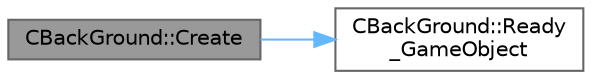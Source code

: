 digraph "CBackGround::Create"
{
 // LATEX_PDF_SIZE
  bgcolor="transparent";
  edge [fontname=Helvetica,fontsize=10,labelfontname=Helvetica,labelfontsize=10];
  node [fontname=Helvetica,fontsize=10,shape=box,height=0.2,width=0.4];
  rankdir="LR";
  Node1 [id="Node000001",label="CBackGround::Create",height=0.2,width=0.4,color="gray40", fillcolor="grey60", style="filled", fontcolor="black",tooltip=" "];
  Node1 -> Node2 [id="edge1_Node000001_Node000002",color="steelblue1",style="solid",tooltip=" "];
  Node2 [id="Node000002",label="CBackGround::Ready\l_GameObject",height=0.2,width=0.4,color="grey40", fillcolor="white", style="filled",URL="$class_c_back_ground.html#a2b7a959499ce3e1c8e0f6550c827058c",tooltip=" "];
}
